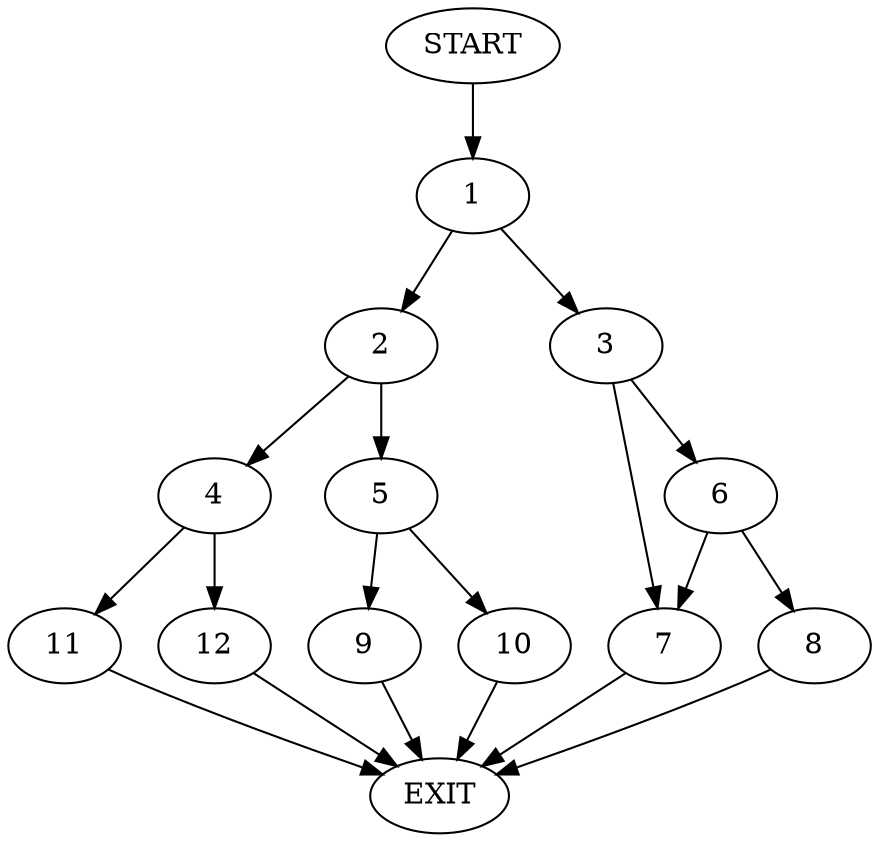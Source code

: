 digraph {
0 [label="START"]
13 [label="EXIT"]
0 -> 1
1 -> 2
1 -> 3
2 -> 4
2 -> 5
3 -> 6
3 -> 7
6 -> 8
6 -> 7
7 -> 13
8 -> 13
5 -> 9
5 -> 10
4 -> 11
4 -> 12
12 -> 13
11 -> 13
9 -> 13
10 -> 13
}
